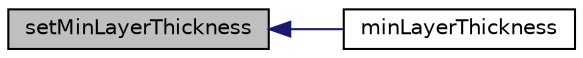 digraph "setMinLayerThickness"
{
  bgcolor="transparent";
  edge [fontname="Helvetica",fontsize="10",labelfontname="Helvetica",labelfontsize="10"];
  node [fontname="Helvetica",fontsize="10",shape=record];
  rankdir="LR";
  Node217 [label="setMinLayerThickness",height=0.2,width=0.4,color="black", fillcolor="grey75", style="filled", fontcolor="black"];
  Node217 -> Node218 [dir="back",color="midnightblue",fontsize="10",style="solid",fontname="Helvetica"];
  Node218 [label="minLayerThickness",height=0.2,width=0.4,color="black",URL="$a22209.html#ac10d3c961b0e79f68ac5cbab12d26111",tooltip="Return min layer thickness which triggers removal. "];
}
